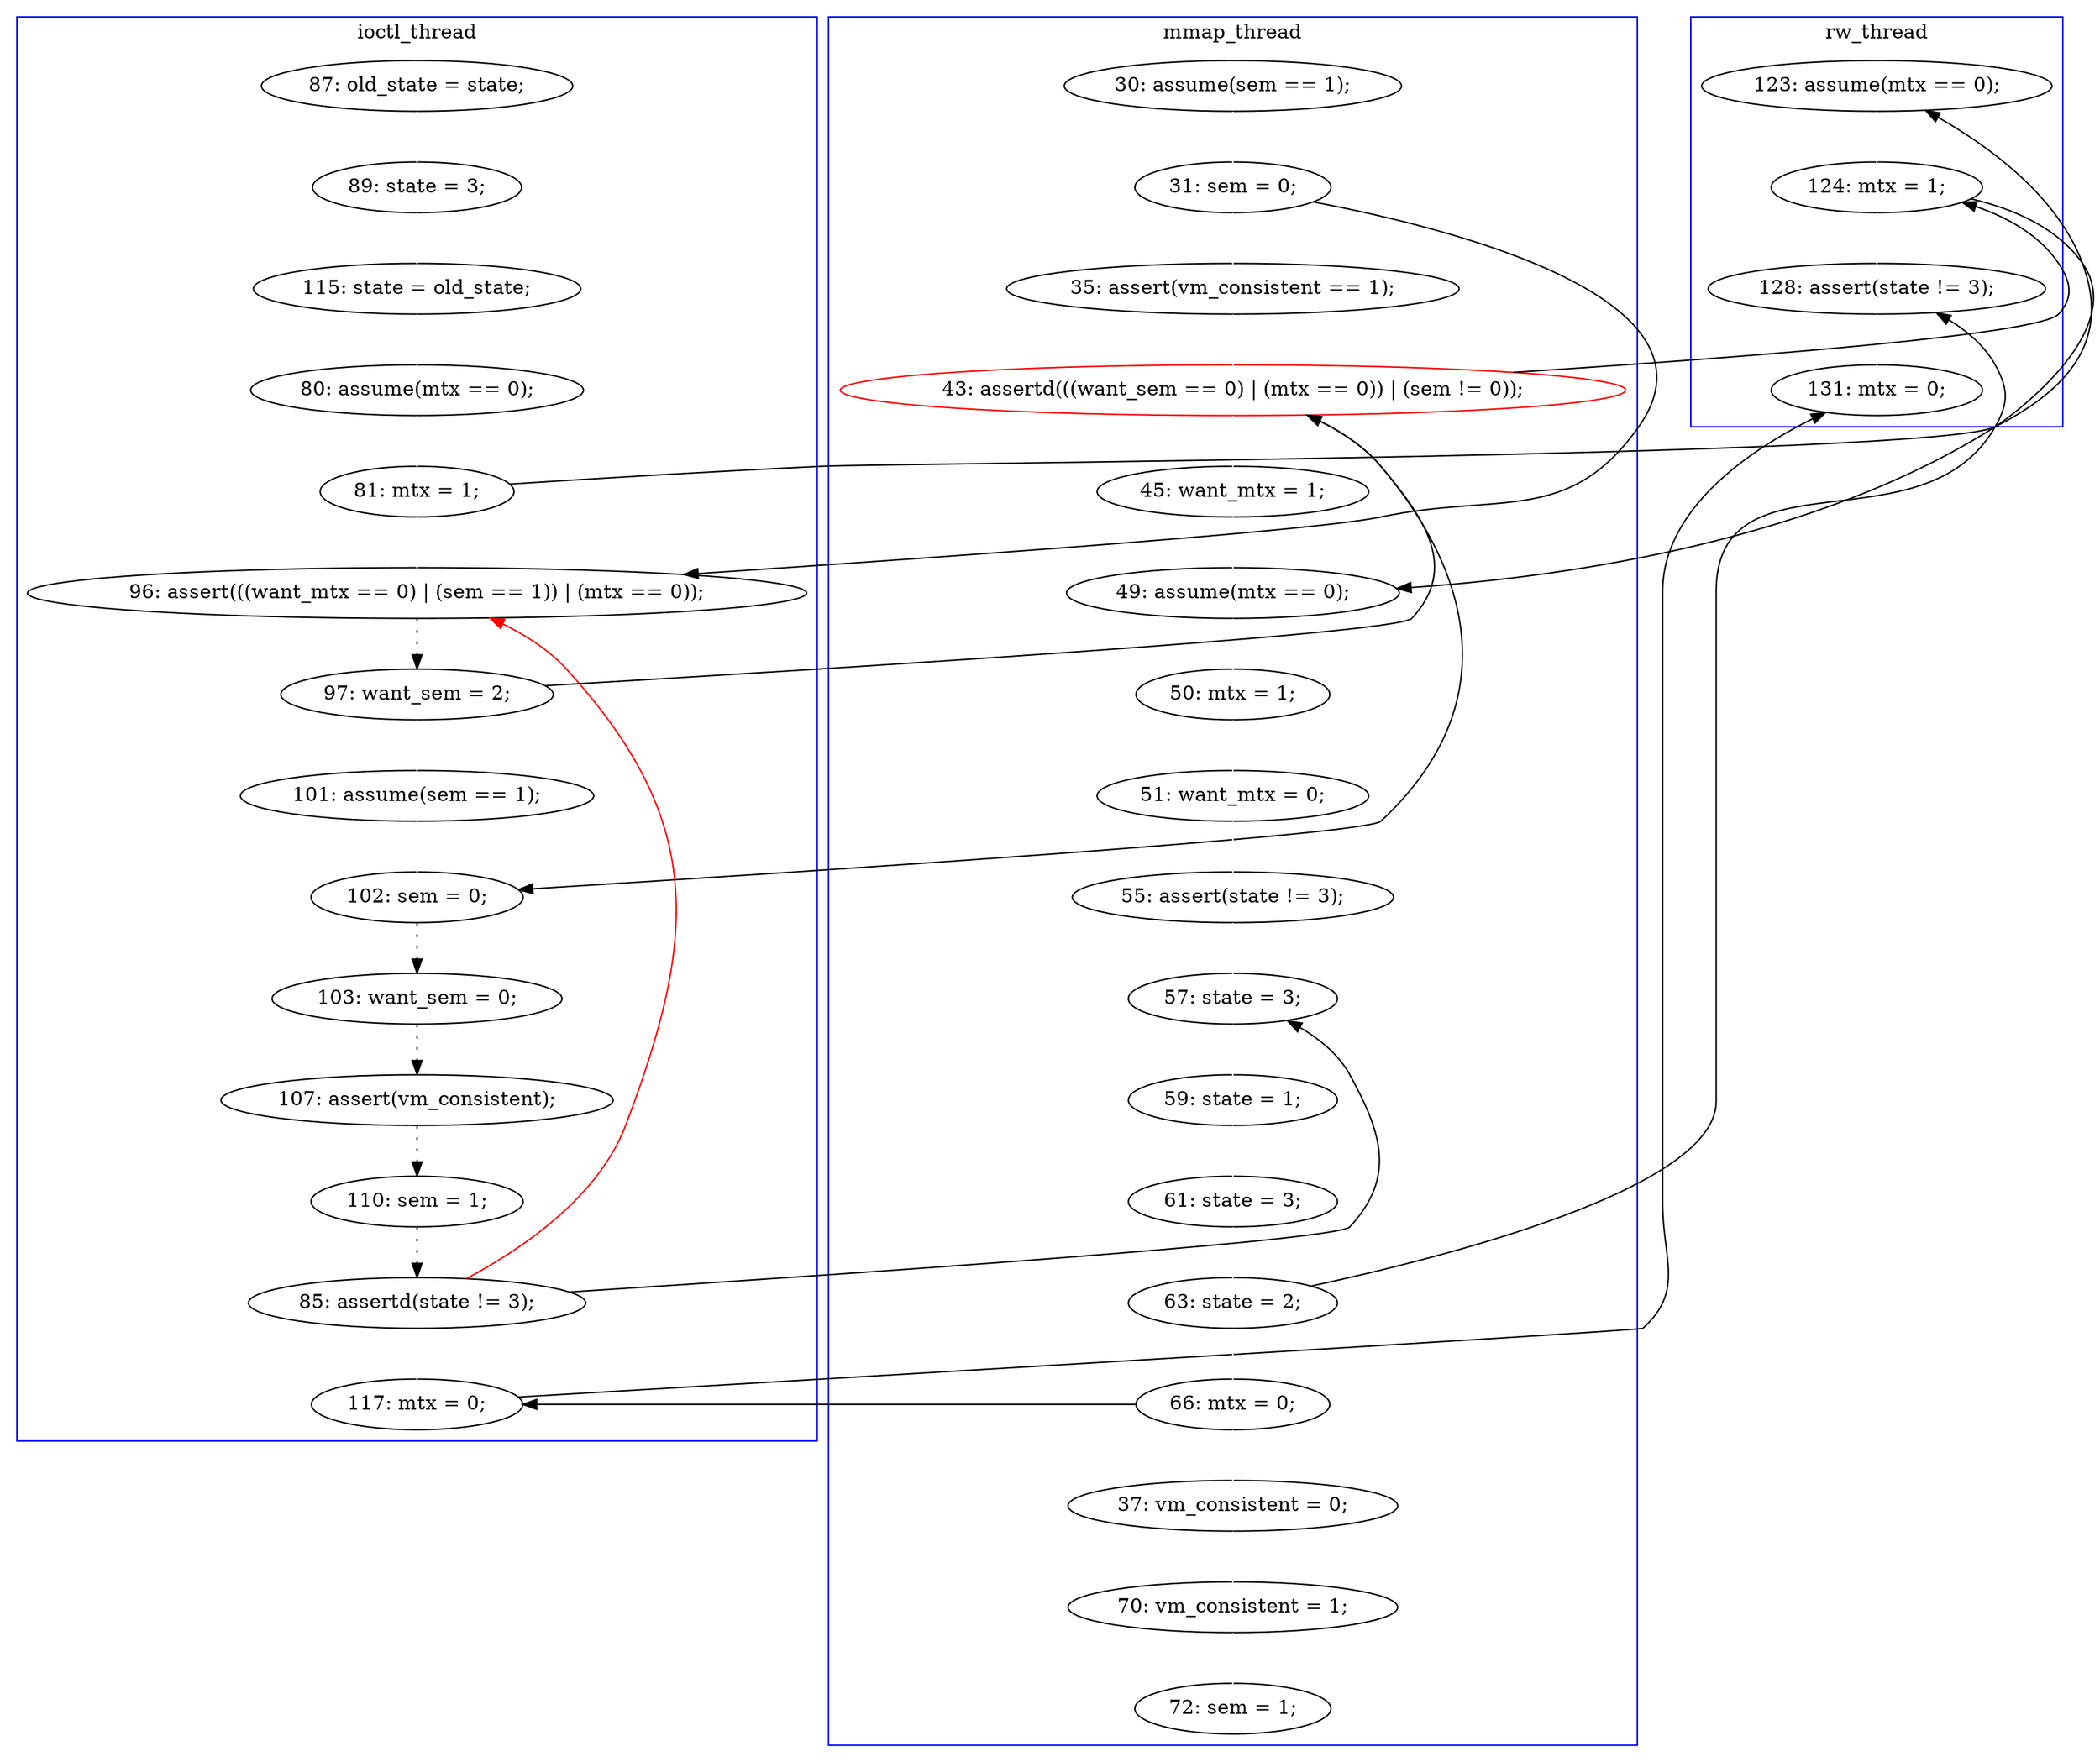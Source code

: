 digraph Counterexample {
	12 -> 14 [color = white, style = solid]
	49 -> 55 [color = white, style = solid]
	17 -> 18 [color = white, style = solid]
	25 -> 32 [color = white, style = solid]
	18 -> 19 [color = white, style = solid]
	32 -> 35 [color = white, style = solid]
	24 -> 26 [color = white, style = solid]
	40 -> 41 [color = white, style = solid]
	16 -> 22 [color = black, style = solid, constraint = false]
	48 -> 55 [color = black, style = solid, constraint = false]
	38 -> 40 [color = white, style = solid]
	42 -> 43 [color = white, style = solid]
	23 -> 25 [color = white, style = solid]
	34 -> 35 [color = black, style = solid, constraint = false]
	24 -> 25 [color = black, style = solid, constraint = false]
	41 -> 42 [color = white, style = solid]
	35 -> 36 [color = white, style = solid]
	37 -> 38 [color = white, style = solid]
	25 -> 34 [color = black, style = solid, constraint = false]
	39 -> 40 [color = black, style = solid, constraint = false]
	36 -> 37 [color = white, style = solid]
	45 -> 46 [color = white, style = solid]
	46 -> 47 [color = white, style = solid]
	27 -> 28 [color = black, style = dotted]
	19 -> 33 [color = black, style = solid, constraint = false]
	43 -> 49 [color = black, style = solid, constraint = false]
	34 -> 49 [color = white, style = solid]
	25 -> 27 [color = black, style = solid, constraint = false]
	28 -> 29 [color = black, style = dotted]
	22 -> 24 [color = black, style = dotted]
	16 -> 23 [color = white, style = solid]
	19 -> 22 [color = white, style = solid]
	15 -> 16 [color = white, style = solid]
	39 -> 22 [color = red, style = solid, constraint = false]
	44 -> 48 [color = black, style = solid, constraint = false]
	39 -> 48 [color = white, style = solid]
	14 -> 17 [color = white, style = solid]
	43 -> 44 [color = white, style = solid]
	26 -> 27 [color = white, style = solid]
	44 -> 45 [color = white, style = solid]
	30 -> 39 [color = black, style = dotted]
	33 -> 34 [color = white, style = solid]
	29 -> 30 [color = black, style = dotted]
	subgraph cluster3 {
		label = rw_thread
		color = blue
		55  [label = "131: mtx = 0;"]
		34  [label = "124: mtx = 1;"]
		49  [label = "128: assert(state != 3);"]
		33  [label = "123: assume(mtx == 0);"]
	}
	subgraph cluster2 {
		label = ioctl_thread
		color = blue
		27  [label = "102: sem = 0;"]
		39  [label = "85: assertd(state != 3);"]
		17  [label = "115: state = old_state;"]
		26  [label = "101: assume(sem == 1);"]
		22  [label = "96: assert(((want_mtx == 0) | (sem == 1)) | (mtx == 0));"]
		12  [label = "87: old_state = state;"]
		28  [label = "103: want_sem = 0;"]
		30  [label = "110: sem = 1;"]
		48  [label = "117: mtx = 0;"]
		29  [label = "107: assert(vm_consistent);"]
		24  [label = "97: want_sem = 2;"]
		19  [label = "81: mtx = 1;"]
		18  [label = "80: assume(mtx == 0);"]
		14  [label = "89: state = 3;"]
	}
	subgraph cluster1 {
		label = mmap_thread
		color = blue
		16  [label = "31: sem = 0;"]
		32  [label = "45: want_mtx = 1;"]
		23  [label = "35: assert(vm_consistent == 1);"]
		38  [label = "55: assert(state != 3);"]
		15  [label = "30: assume(sem == 1);"]
		47  [label = "72: sem = 1;"]
		44  [label = "66: mtx = 0;"]
		41  [label = "59: state = 1;"]
		45  [label = "37: vm_consistent = 0;"]
		35  [label = "49: assume(mtx == 0);"]
		42  [label = "61: state = 3;"]
		40  [label = "57: state = 3;"]
		36  [label = "50: mtx = 1;"]
		25  [label = "43: assertd(((want_sem == 0) | (mtx == 0)) | (sem != 0));", color = red]
		46  [label = "70: vm_consistent = 1;"]
		43  [label = "63: state = 2;"]
		37  [label = "51: want_mtx = 0;"]
	}
}